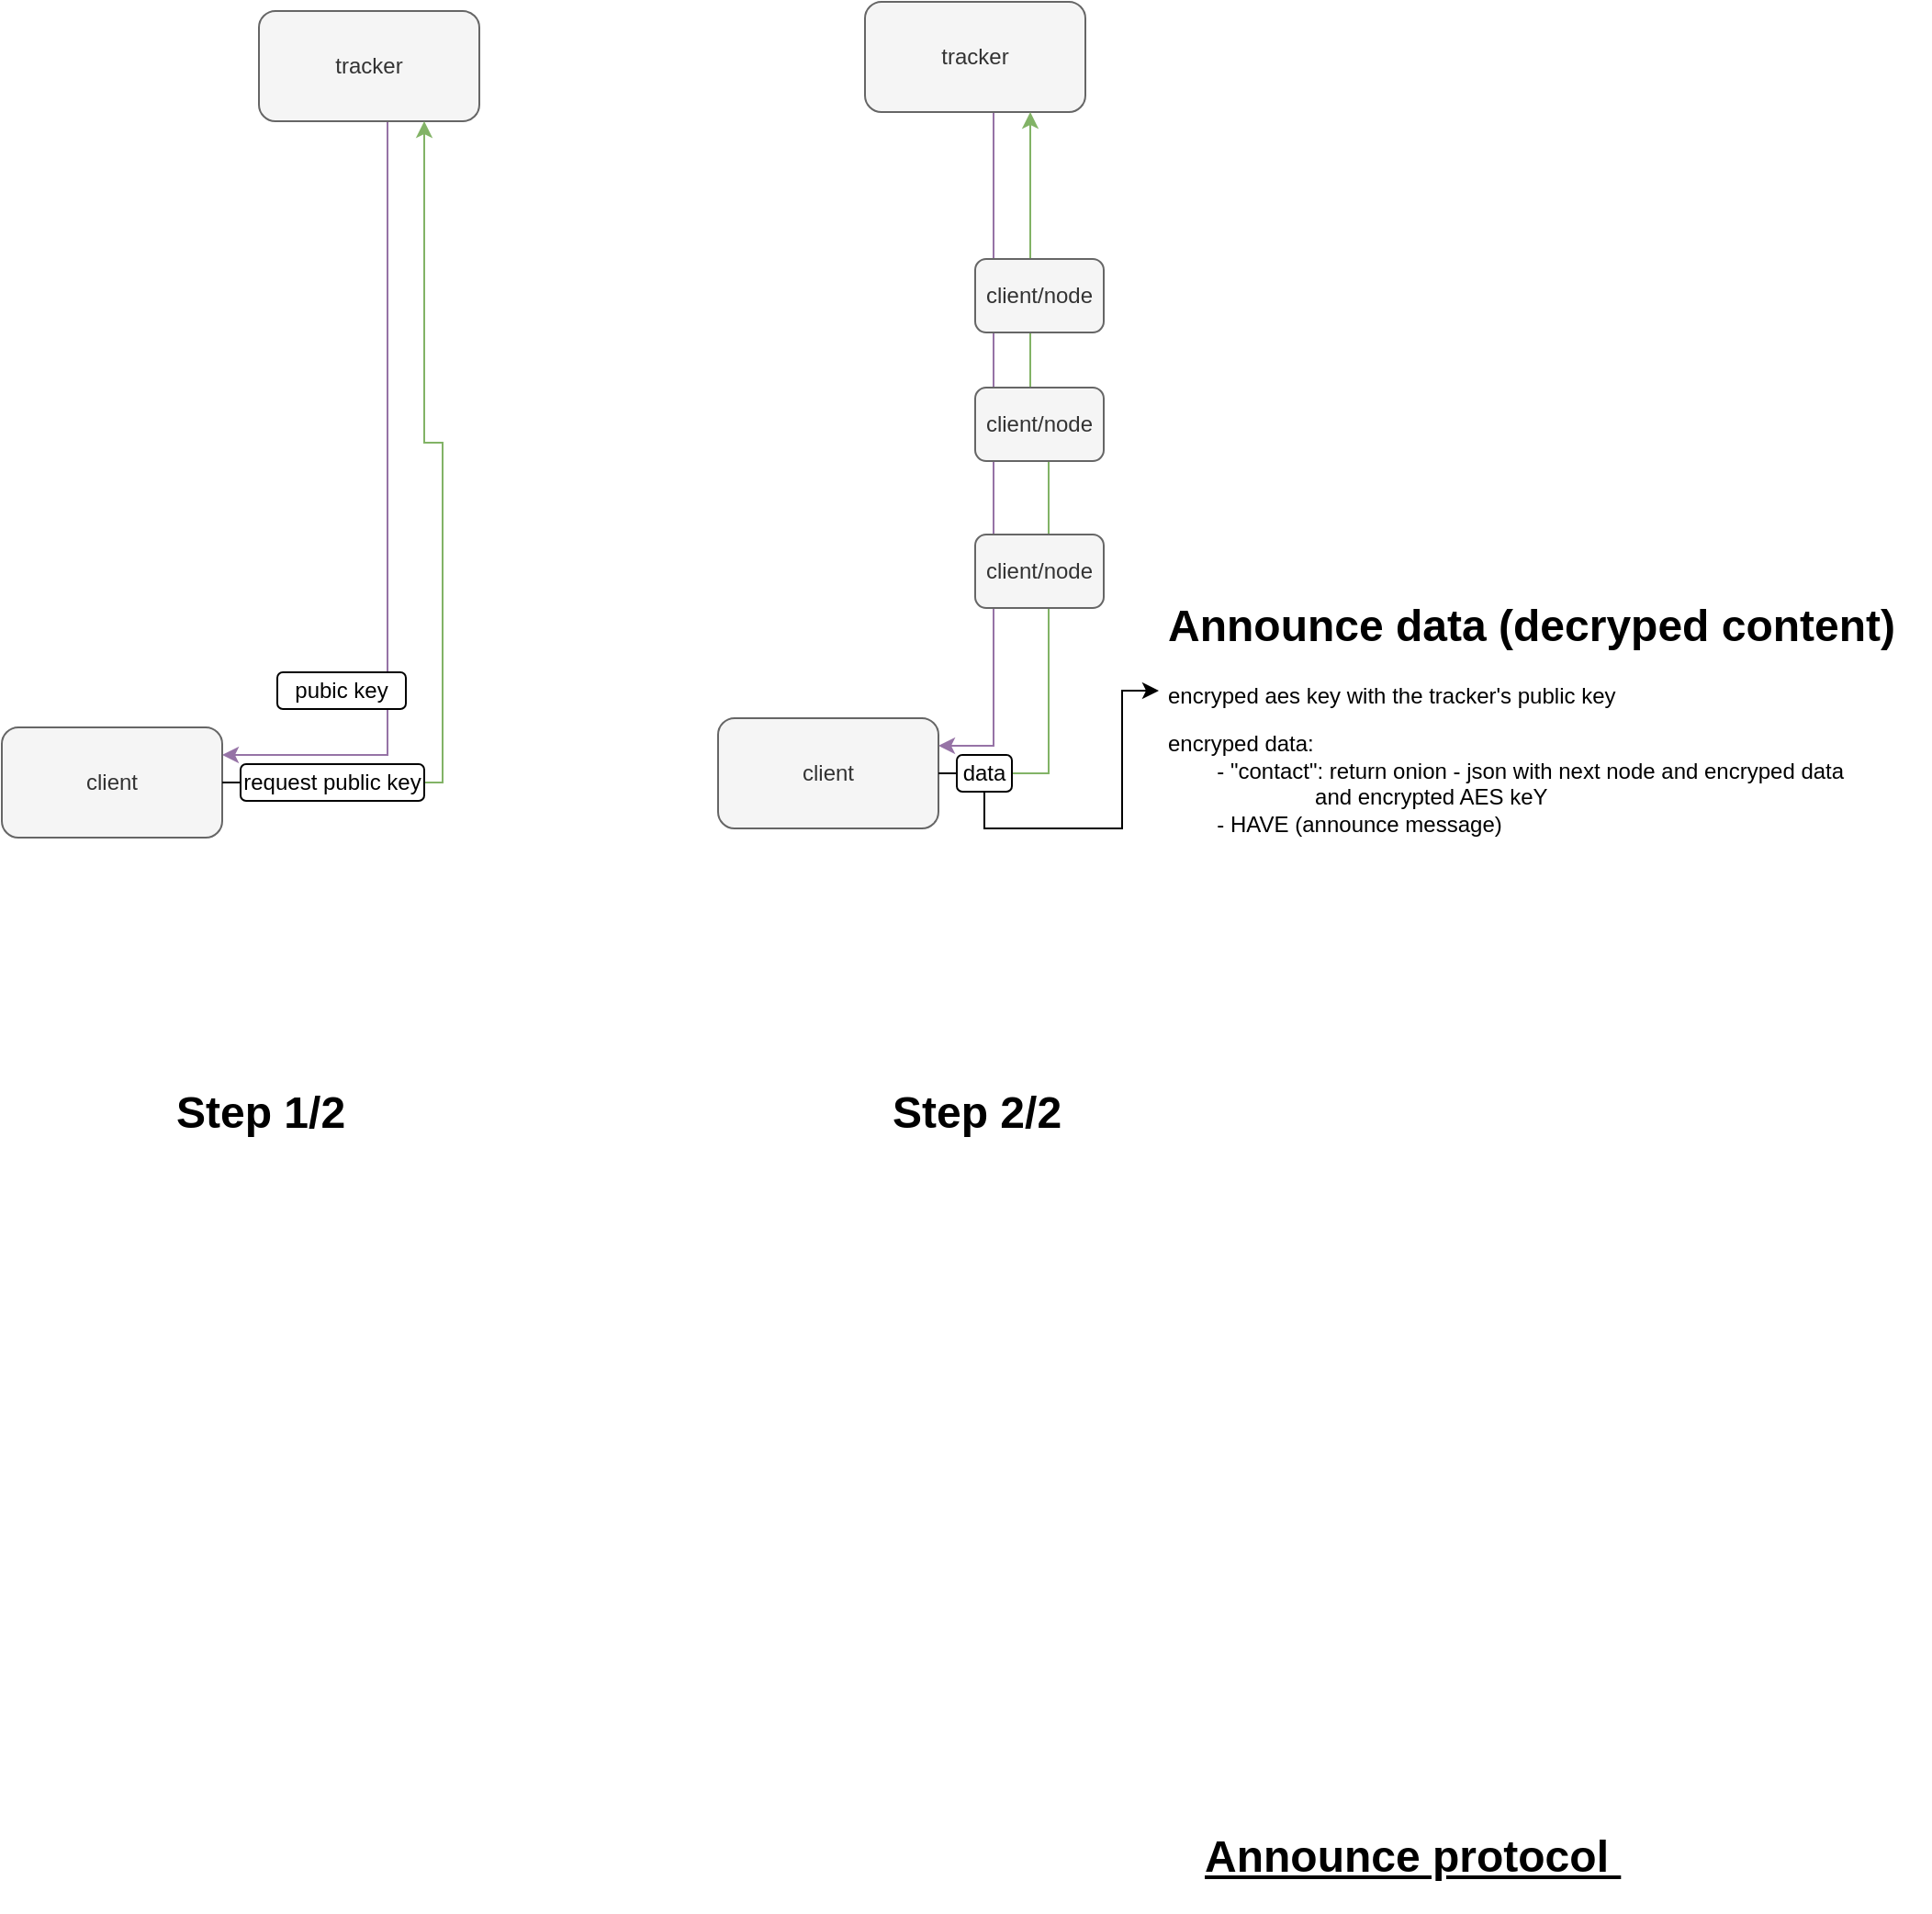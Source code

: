<mxfile version="18.0.6" type="device"><diagram id="BzUFFizU8-wW_hmCJIyQ" name="Page-1"><mxGraphModel dx="1603" dy="905" grid="1" gridSize="10" guides="1" tooltips="1" connect="1" arrows="1" fold="1" page="1" pageScale="1" pageWidth="850" pageHeight="1100" math="0" shadow="0"><root><mxCell id="0"/><mxCell id="1" parent="0"/><mxCell id="agkTHrW8c48l0QwWKCRo-47" style="edgeStyle=orthogonalEdgeStyle;rounded=0;orthogonalLoop=1;jettySize=auto;html=1;exitX=0.5;exitY=1;exitDx=0;exitDy=0;entryX=1;entryY=0.25;entryDx=0;entryDy=0;endArrow=classic;endFill=1;fillColor=#e1d5e7;strokeColor=#9673a6;" parent="1" source="agkTHrW8c48l0QwWKCRo-1" target="agkTHrW8c48l0QwWKCRo-2" edge="1"><mxGeometry relative="1" as="geometry"><Array as="points"><mxPoint x="550" y="110"/><mxPoint x="550" y="455"/></Array></mxGeometry></mxCell><mxCell id="agkTHrW8c48l0QwWKCRo-1" value="tracker" style="rounded=1;whiteSpace=wrap;html=1;fillColor=#f5f5f5;fontColor=#333333;strokeColor=#666666;" parent="1" vertex="1"><mxGeometry x="480" y="50" width="120" height="60" as="geometry"/></mxCell><mxCell id="agkTHrW8c48l0QwWKCRo-6" style="edgeStyle=orthogonalEdgeStyle;rounded=0;orthogonalLoop=1;jettySize=auto;html=1;exitX=1;exitY=0.5;exitDx=0;exitDy=0;entryX=0.75;entryY=1;entryDx=0;entryDy=0;startArrow=none;fillColor=#d5e8d4;strokeColor=#82b366;" parent="1" source="agkTHrW8c48l0QwWKCRo-43" target="agkTHrW8c48l0QwWKCRo-1" edge="1"><mxGeometry relative="1" as="geometry"/></mxCell><mxCell id="agkTHrW8c48l0QwWKCRo-2" value="client" style="rounded=1;whiteSpace=wrap;html=1;fillColor=#f5f5f5;fontColor=#333333;strokeColor=#666666;" parent="1" vertex="1"><mxGeometry x="400" y="440" width="120" height="60" as="geometry"/></mxCell><mxCell id="agkTHrW8c48l0QwWKCRo-5" value="client/node" style="rounded=1;whiteSpace=wrap;html=1;fillColor=#f5f5f5;strokeColor=#666666;fontColor=#333333;" parent="1" vertex="1"><mxGeometry x="540" y="340" width="70" height="40" as="geometry"/></mxCell><mxCell id="agkTHrW8c48l0QwWKCRo-8" value="client/node" style="rounded=1;whiteSpace=wrap;html=1;fillColor=#f5f5f5;fontColor=#333333;strokeColor=#666666;" parent="1" vertex="1"><mxGeometry x="540" y="260" width="70" height="40" as="geometry"/></mxCell><mxCell id="agkTHrW8c48l0QwWKCRo-9" value="client/node" style="rounded=1;whiteSpace=wrap;html=1;fillColor=#f5f5f5;fontColor=#333333;strokeColor=#666666;" parent="1" vertex="1"><mxGeometry x="540" y="190" width="70" height="40" as="geometry"/></mxCell><mxCell id="agkTHrW8c48l0QwWKCRo-41" value="&lt;h1&gt;Announce data (decryped content)&lt;/h1&gt;&lt;p&gt;encryped aes key with the tracker's public key&lt;/p&gt;encryped data: &lt;br&gt;&lt;span style=&quot;white-space: pre;&quot;&gt;&#9;&lt;/span&gt;- &quot;contact&quot;: return onion - json with next node and encryped data &lt;span style=&quot;white-space: pre;&quot;&gt;&#9;&lt;span style=&quot;white-space: pre;&quot;&gt;&#9;&lt;/span&gt;&lt;span style=&quot;white-space: pre;&quot;&gt;&#9;&lt;/span&gt;&lt;/span&gt;and encrypted AES keY&lt;br&gt;&lt;span style=&quot;background-color: initial;&quot;&gt;&lt;span style=&quot;white-space: pre;&quot;&gt;&#9;&lt;/span&gt;- HAVE (announce message)&lt;br&gt;&lt;br&gt;&lt;/span&gt;" style="text;html=1;strokeColor=none;fillColor=none;spacing=5;spacingTop=-20;whiteSpace=wrap;overflow=hidden;rounded=0;" parent="1" vertex="1"><mxGeometry x="640" y="370" width="420" height="220" as="geometry"/></mxCell><mxCell id="agkTHrW8c48l0QwWKCRo-44" value="" style="edgeStyle=orthogonalEdgeStyle;rounded=0;orthogonalLoop=1;jettySize=auto;html=1;exitX=1;exitY=0.5;exitDx=0;exitDy=0;entryX=0.75;entryY=1;entryDx=0;entryDy=0;endArrow=none;" parent="1" source="agkTHrW8c48l0QwWKCRo-2" target="agkTHrW8c48l0QwWKCRo-43" edge="1"><mxGeometry relative="1" as="geometry"><mxPoint x="520" y="430" as="sourcePoint"/><mxPoint x="570" y="110" as="targetPoint"/></mxGeometry></mxCell><mxCell id="agkTHrW8c48l0QwWKCRo-46" style="edgeStyle=orthogonalEdgeStyle;rounded=0;orthogonalLoop=1;jettySize=auto;html=1;exitX=0.5;exitY=1;exitDx=0;exitDy=0;entryX=0;entryY=0.25;entryDx=0;entryDy=0;endArrow=classic;endFill=1;" parent="1" source="agkTHrW8c48l0QwWKCRo-43" target="agkTHrW8c48l0QwWKCRo-41" edge="1"><mxGeometry relative="1" as="geometry"><mxPoint x="639.26" y="521.48" as="targetPoint"/><Array as="points"><mxPoint x="545" y="500"/><mxPoint x="620" y="500"/><mxPoint x="620" y="425"/></Array></mxGeometry></mxCell><mxCell id="agkTHrW8c48l0QwWKCRo-43" value="data" style="rounded=1;whiteSpace=wrap;html=1;" parent="1" vertex="1"><mxGeometry x="530" y="460" width="30" height="20" as="geometry"/></mxCell><mxCell id="agkTHrW8c48l0QwWKCRo-52" style="edgeStyle=orthogonalEdgeStyle;rounded=0;orthogonalLoop=1;jettySize=auto;html=1;exitX=0.5;exitY=1;exitDx=0;exitDy=0;entryX=1;entryY=0.25;entryDx=0;entryDy=0;endArrow=classic;endFill=1;fillColor=#e1d5e7;strokeColor=#9673a6;" parent="1" source="agkTHrW8c48l0QwWKCRo-53" target="agkTHrW8c48l0QwWKCRo-55" edge="1"><mxGeometry relative="1" as="geometry"><Array as="points"><mxPoint x="220" y="115"/><mxPoint x="220" y="460"/></Array></mxGeometry></mxCell><mxCell id="agkTHrW8c48l0QwWKCRo-53" value="tracker" style="rounded=1;whiteSpace=wrap;html=1;fillColor=#f5f5f5;fontColor=#333333;strokeColor=#666666;" parent="1" vertex="1"><mxGeometry x="150" y="55" width="120" height="60" as="geometry"/></mxCell><mxCell id="agkTHrW8c48l0QwWKCRo-54" style="edgeStyle=orthogonalEdgeStyle;rounded=0;orthogonalLoop=1;jettySize=auto;html=1;exitX=1;exitY=0.5;exitDx=0;exitDy=0;entryX=0.75;entryY=1;entryDx=0;entryDy=0;startArrow=none;fillColor=#d5e8d4;strokeColor=#82b366;" parent="1" source="agkTHrW8c48l0QwWKCRo-62" target="agkTHrW8c48l0QwWKCRo-53" edge="1"><mxGeometry relative="1" as="geometry"><Array as="points"><mxPoint x="250" y="475"/><mxPoint x="250" y="290"/><mxPoint x="240" y="290"/></Array></mxGeometry></mxCell><mxCell id="agkTHrW8c48l0QwWKCRo-55" value="client" style="rounded=1;whiteSpace=wrap;html=1;fillColor=#f5f5f5;fontColor=#333333;strokeColor=#666666;" parent="1" vertex="1"><mxGeometry x="10" y="445" width="120" height="60" as="geometry"/></mxCell><mxCell id="agkTHrW8c48l0QwWKCRo-60" value="" style="edgeStyle=orthogonalEdgeStyle;rounded=0;orthogonalLoop=1;jettySize=auto;html=1;exitX=1;exitY=0.5;exitDx=0;exitDy=0;entryX=0.75;entryY=1;entryDx=0;entryDy=0;endArrow=none;" parent="1" source="agkTHrW8c48l0QwWKCRo-55" target="agkTHrW8c48l0QwWKCRo-62" edge="1"><mxGeometry relative="1" as="geometry"><mxPoint x="190" y="435" as="sourcePoint"/><mxPoint x="240" y="115" as="targetPoint"/><Array as="points"><mxPoint x="233" y="475"/></Array></mxGeometry></mxCell><mxCell id="agkTHrW8c48l0QwWKCRo-62" value="request public key" style="rounded=1;whiteSpace=wrap;html=1;" parent="1" vertex="1"><mxGeometry x="140" y="465" width="100" height="20" as="geometry"/></mxCell><mxCell id="agkTHrW8c48l0QwWKCRo-64" value="pubic key" style="rounded=1;whiteSpace=wrap;html=1;" parent="1" vertex="1"><mxGeometry x="160" y="415" width="70" height="20" as="geometry"/></mxCell><mxCell id="agkTHrW8c48l0QwWKCRo-69" value="&lt;h1&gt;Step 1/2&lt;/h1&gt;&lt;span style=&quot;background-color: initial;&quot;&gt;&lt;br&gt;&lt;/span&gt;" style="text;html=1;strokeColor=none;fillColor=none;spacing=5;spacingTop=-20;whiteSpace=wrap;overflow=hidden;rounded=0;" parent="1" vertex="1"><mxGeometry x="100" y="635" width="250" height="50" as="geometry"/></mxCell><mxCell id="agkTHrW8c48l0QwWKCRo-71" value="&lt;h1&gt;Step 2/2&lt;/h1&gt;&lt;span style=&quot;background-color: initial;&quot;&gt;&lt;br&gt;&lt;/span&gt;" style="text;html=1;strokeColor=none;fillColor=none;spacing=5;spacingTop=-20;whiteSpace=wrap;overflow=hidden;rounded=0;" parent="1" vertex="1"><mxGeometry x="490" y="635" width="250" height="50" as="geometry"/></mxCell><mxCell id="agkTHrW8c48l0QwWKCRo-74" value="&lt;h1&gt;&lt;u&gt;Announce protocol&amp;nbsp;&lt;/u&gt;&lt;/h1&gt;&lt;span style=&quot;background-color: initial;&quot;&gt;&lt;br&gt;&lt;/span&gt;" style="text;html=1;strokeColor=none;fillColor=none;spacing=5;spacingTop=-20;whiteSpace=wrap;overflow=hidden;rounded=0;" parent="1" vertex="1"><mxGeometry x="660" y="1040" width="250" height="50" as="geometry"/></mxCell></root></mxGraphModel></diagram></mxfile>
